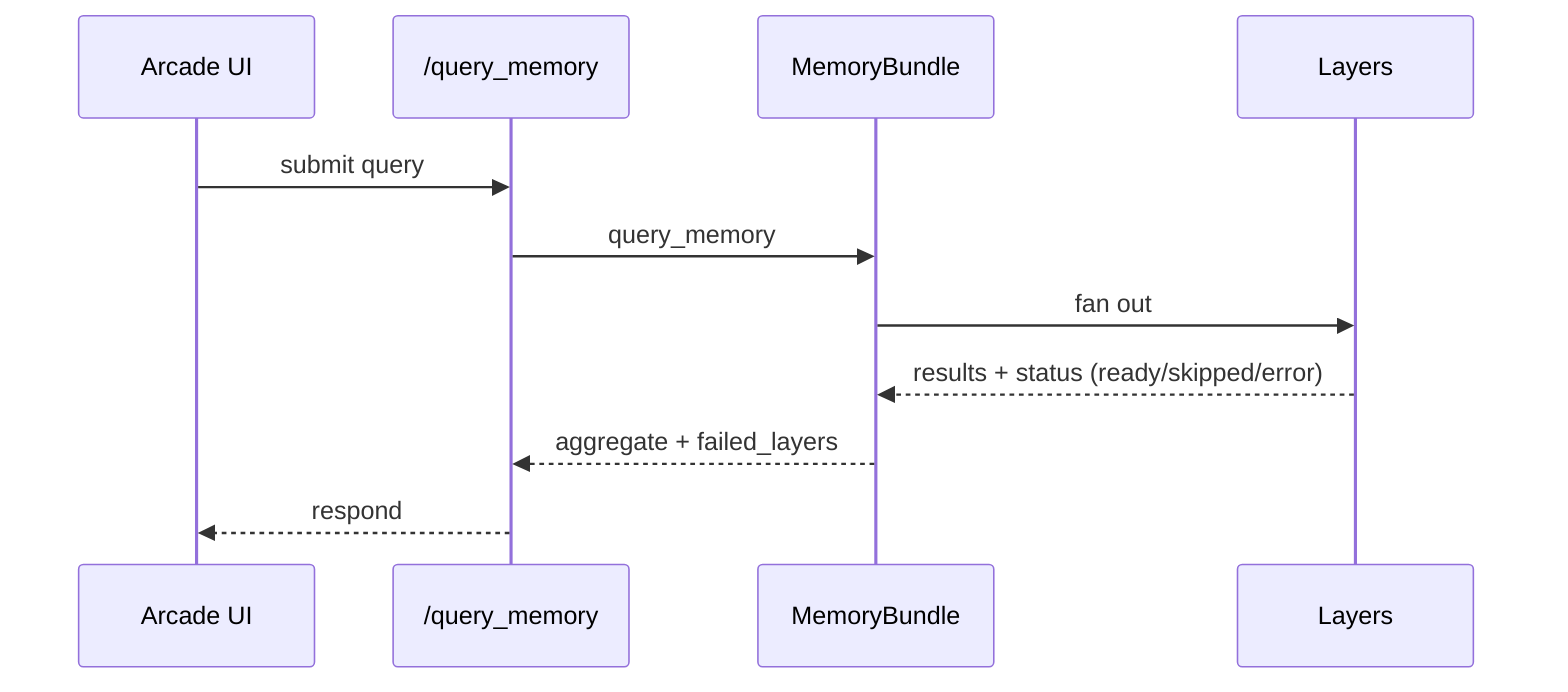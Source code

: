 %% Operator query sequence diagram
%% Version: v1.1.0
%% Last updated: 2025-10-07
sequenceDiagram
    participant UI as Arcade UI
    participant API as /query_memory
    participant MB as MemoryBundle
    participant L as Layers

    UI->>API: submit query
    API->>MB: query_memory
    MB->>L: fan out
    L-->>MB: results + status (ready/skipped/error)
    MB-->>API: aggregate + failed_layers
    API-->>UI: respond
